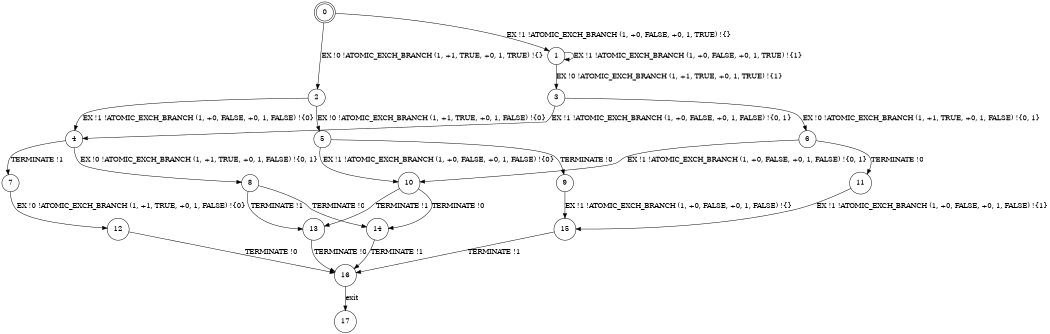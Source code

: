 digraph BCG {
size = "7, 10.5";
center = TRUE;
node [shape = circle];
0 [peripheries = 2];
0 -> 1 [label = "EX !1 !ATOMIC_EXCH_BRANCH (1, +0, FALSE, +0, 1, TRUE) !{}"];
0 -> 2 [label = "EX !0 !ATOMIC_EXCH_BRANCH (1, +1, TRUE, +0, 1, TRUE) !{}"];
1 -> 3 [label = "EX !0 !ATOMIC_EXCH_BRANCH (1, +1, TRUE, +0, 1, TRUE) !{1}"];
1 -> 1 [label = "EX !1 !ATOMIC_EXCH_BRANCH (1, +0, FALSE, +0, 1, TRUE) !{1}"];
2 -> 4 [label = "EX !1 !ATOMIC_EXCH_BRANCH (1, +0, FALSE, +0, 1, FALSE) !{0}"];
2 -> 5 [label = "EX !0 !ATOMIC_EXCH_BRANCH (1, +1, TRUE, +0, 1, FALSE) !{0}"];
3 -> 4 [label = "EX !1 !ATOMIC_EXCH_BRANCH (1, +0, FALSE, +0, 1, FALSE) !{0, 1}"];
3 -> 6 [label = "EX !0 !ATOMIC_EXCH_BRANCH (1, +1, TRUE, +0, 1, FALSE) !{0, 1}"];
4 -> 7 [label = "TERMINATE !1"];
4 -> 8 [label = "EX !0 !ATOMIC_EXCH_BRANCH (1, +1, TRUE, +0, 1, FALSE) !{0, 1}"];
5 -> 9 [label = "TERMINATE !0"];
5 -> 10 [label = "EX !1 !ATOMIC_EXCH_BRANCH (1, +0, FALSE, +0, 1, FALSE) !{0}"];
6 -> 11 [label = "TERMINATE !0"];
6 -> 10 [label = "EX !1 !ATOMIC_EXCH_BRANCH (1, +0, FALSE, +0, 1, FALSE) !{0, 1}"];
7 -> 12 [label = "EX !0 !ATOMIC_EXCH_BRANCH (1, +1, TRUE, +0, 1, FALSE) !{0}"];
8 -> 13 [label = "TERMINATE !1"];
8 -> 14 [label = "TERMINATE !0"];
9 -> 15 [label = "EX !1 !ATOMIC_EXCH_BRANCH (1, +0, FALSE, +0, 1, FALSE) !{}"];
10 -> 13 [label = "TERMINATE !1"];
10 -> 14 [label = "TERMINATE !0"];
11 -> 15 [label = "EX !1 !ATOMIC_EXCH_BRANCH (1, +0, FALSE, +0, 1, FALSE) !{1}"];
12 -> 16 [label = "TERMINATE !0"];
13 -> 16 [label = "TERMINATE !0"];
14 -> 16 [label = "TERMINATE !1"];
15 -> 16 [label = "TERMINATE !1"];
16 -> 17 [label = "exit"];
}
